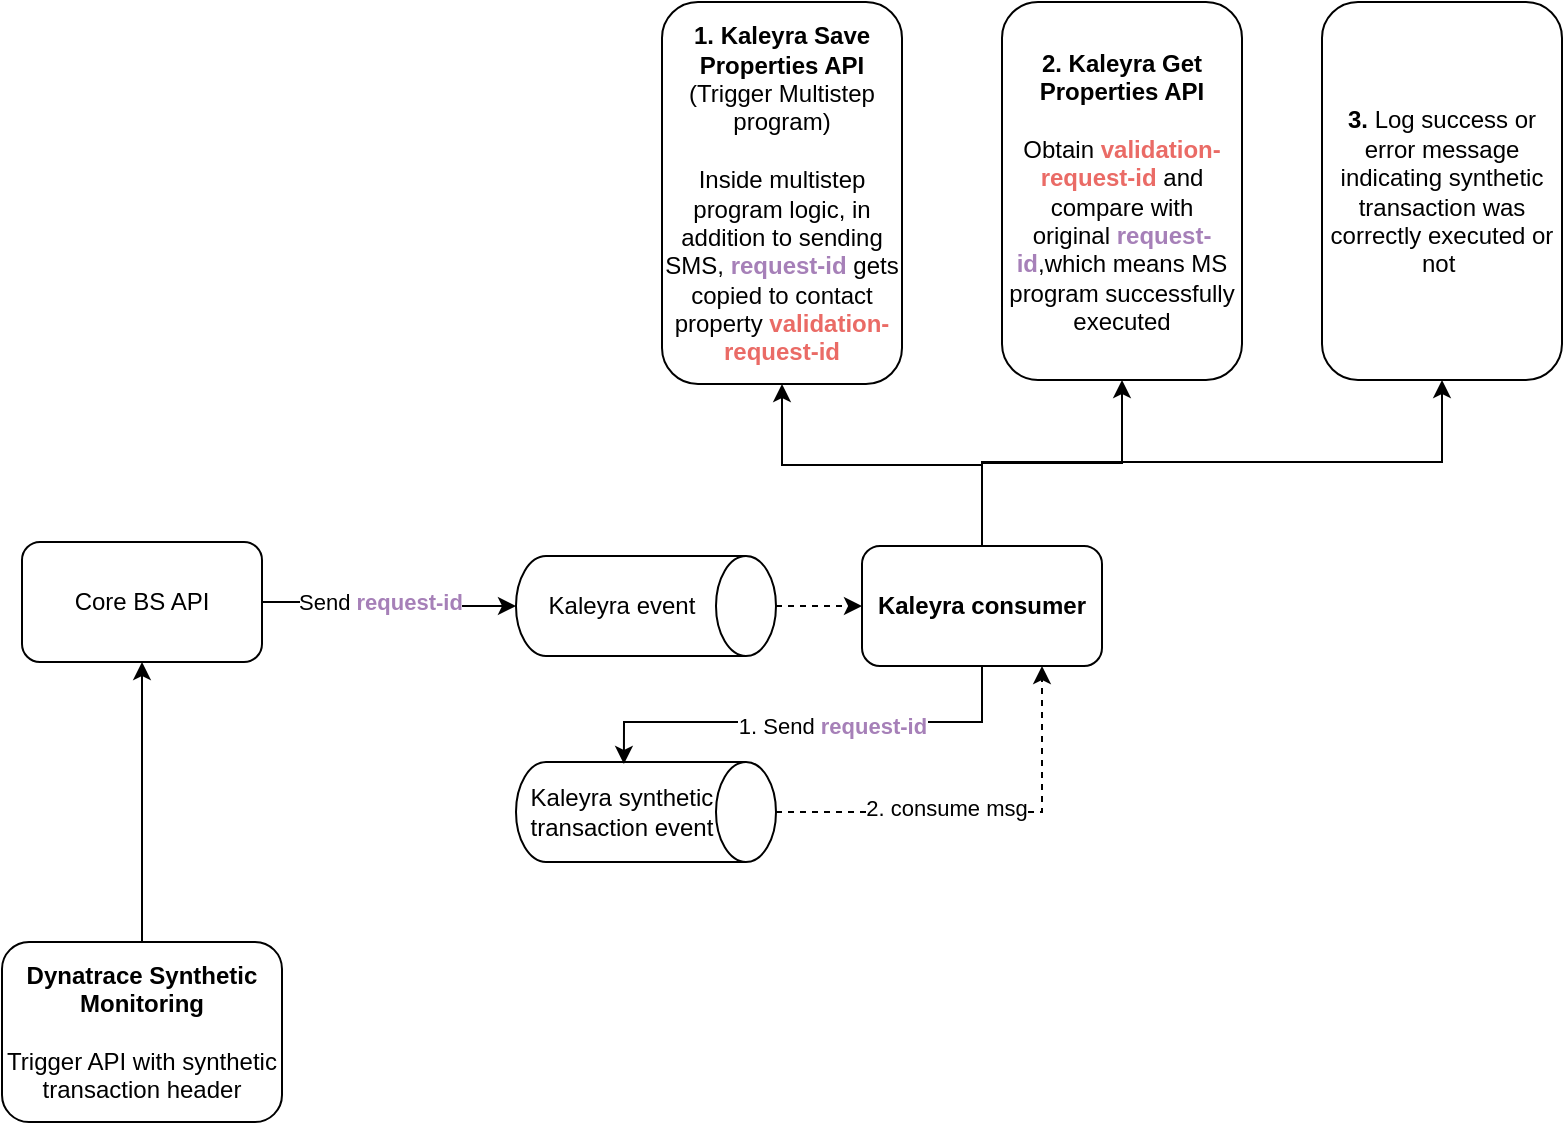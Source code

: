 <mxfile version="24.7.2" type="github">
  <diagram name="Page-1" id="uqe_mdtUUAaG_SBx0GVA">
    <mxGraphModel dx="1434" dy="738" grid="1" gridSize="10" guides="1" tooltips="1" connect="1" arrows="1" fold="1" page="1" pageScale="1" pageWidth="850" pageHeight="1100" math="0" shadow="0">
      <root>
        <mxCell id="0" />
        <mxCell id="1" parent="0" />
        <mxCell id="PjiC9l44Q3XiG8fzUMRT-4" style="edgeStyle=orthogonalEdgeStyle;rounded=0;orthogonalLoop=1;jettySize=auto;html=1;" edge="1" parent="1" source="PjiC9l44Q3XiG8fzUMRT-2" target="PjiC9l44Q3XiG8fzUMRT-14">
          <mxGeometry relative="1" as="geometry">
            <mxPoint x="100.04" y="436" as="targetPoint" />
          </mxGeometry>
        </mxCell>
        <mxCell id="PjiC9l44Q3XiG8fzUMRT-2" value="&lt;b&gt;Dynatrace Synthetic Monitoring&lt;/b&gt;&lt;br&gt;&lt;br&gt;Trigger API with synthetic transaction header" style="rounded=1;whiteSpace=wrap;html=1;" vertex="1" parent="1">
          <mxGeometry x="30" y="640" width="140" height="90" as="geometry" />
        </mxCell>
        <mxCell id="PjiC9l44Q3XiG8fzUMRT-18" style="edgeStyle=orthogonalEdgeStyle;rounded=0;orthogonalLoop=1;jettySize=auto;html=1;exitX=0.5;exitY=0;exitDx=0;exitDy=0;exitPerimeter=0;entryX=0;entryY=0.5;entryDx=0;entryDy=0;dashed=1;" edge="1" parent="1" source="PjiC9l44Q3XiG8fzUMRT-5" target="PjiC9l44Q3XiG8fzUMRT-17">
          <mxGeometry relative="1" as="geometry" />
        </mxCell>
        <mxCell id="PjiC9l44Q3XiG8fzUMRT-5" value="Kaleyra event" style="shape=cylinder3;whiteSpace=wrap;html=1;boundedLbl=1;backgroundOutline=1;size=15;rotation=0;direction=south;" vertex="1" parent="1">
          <mxGeometry x="287" y="447" width="130" height="50" as="geometry" />
        </mxCell>
        <mxCell id="PjiC9l44Q3XiG8fzUMRT-6" style="edgeStyle=orthogonalEdgeStyle;rounded=0;orthogonalLoop=1;jettySize=auto;html=1;entryX=0.5;entryY=1;entryDx=0;entryDy=0;entryPerimeter=0;exitX=1;exitY=0.5;exitDx=0;exitDy=0;" edge="1" parent="1" source="PjiC9l44Q3XiG8fzUMRT-14" target="PjiC9l44Q3XiG8fzUMRT-5">
          <mxGeometry relative="1" as="geometry">
            <mxPoint x="167" y="480" as="sourcePoint" />
          </mxGeometry>
        </mxCell>
        <mxCell id="PjiC9l44Q3XiG8fzUMRT-9" value="Send &lt;b&gt;&lt;font color=&quot;#a680b8&quot;&gt;request-id&lt;/font&gt;&lt;/b&gt;" style="edgeLabel;html=1;align=center;verticalAlign=middle;resizable=0;points=[];" vertex="1" connectable="0" parent="PjiC9l44Q3XiG8fzUMRT-6">
          <mxGeometry x="-0.066" y="-4" relative="1" as="geometry">
            <mxPoint x="-1" y="-4" as="offset" />
          </mxGeometry>
        </mxCell>
        <mxCell id="PjiC9l44Q3XiG8fzUMRT-14" value="Core BS API" style="rounded=1;whiteSpace=wrap;html=1;" vertex="1" parent="1">
          <mxGeometry x="40" y="440" width="120" height="60" as="geometry" />
        </mxCell>
        <mxCell id="PjiC9l44Q3XiG8fzUMRT-25" value="" style="edgeStyle=orthogonalEdgeStyle;rounded=0;orthogonalLoop=1;jettySize=auto;html=1;" edge="1" parent="1" source="PjiC9l44Q3XiG8fzUMRT-17" target="PjiC9l44Q3XiG8fzUMRT-24">
          <mxGeometry relative="1" as="geometry" />
        </mxCell>
        <mxCell id="PjiC9l44Q3XiG8fzUMRT-31" value="" style="edgeStyle=orthogonalEdgeStyle;rounded=0;orthogonalLoop=1;jettySize=auto;html=1;" edge="1" parent="1" source="PjiC9l44Q3XiG8fzUMRT-17" target="PjiC9l44Q3XiG8fzUMRT-30">
          <mxGeometry relative="1" as="geometry" />
        </mxCell>
        <mxCell id="PjiC9l44Q3XiG8fzUMRT-37" value="" style="edgeStyle=orthogonalEdgeStyle;rounded=0;orthogonalLoop=1;jettySize=auto;html=1;" edge="1" parent="1" source="PjiC9l44Q3XiG8fzUMRT-17" target="PjiC9l44Q3XiG8fzUMRT-36">
          <mxGeometry relative="1" as="geometry">
            <Array as="points">
              <mxPoint x="520" y="400" />
              <mxPoint x="750" y="400" />
            </Array>
          </mxGeometry>
        </mxCell>
        <mxCell id="PjiC9l44Q3XiG8fzUMRT-17" value="&lt;b&gt;Kaleyra consumer&lt;/b&gt;" style="rounded=1;whiteSpace=wrap;html=1;" vertex="1" parent="1">
          <mxGeometry x="460" y="442" width="120" height="60" as="geometry" />
        </mxCell>
        <mxCell id="PjiC9l44Q3XiG8fzUMRT-24" value="&lt;b&gt;1.&lt;/b&gt; &lt;b&gt;Kaleyra Save Properties API&lt;/b&gt; (Trigger Multistep program)&lt;br&gt;&lt;br&gt;Inside multistep program logic, in addition to sending SMS,&lt;font style=&quot;font-weight: bold;&quot; color=&quot;#a680b8&quot;&gt;&amp;nbsp;request-id&lt;/font&gt;&amp;nbsp;gets copied to contact property &lt;b&gt;&lt;font color=&quot;#ea6b66&quot;&gt;validation-request-id&lt;/font&gt;&lt;/b&gt;" style="rounded=1;whiteSpace=wrap;html=1;" vertex="1" parent="1">
          <mxGeometry x="360" y="170" width="120" height="191" as="geometry" />
        </mxCell>
        <mxCell id="PjiC9l44Q3XiG8fzUMRT-28" style="edgeStyle=orthogonalEdgeStyle;rounded=0;orthogonalLoop=1;jettySize=auto;html=1;entryX=0.75;entryY=1;entryDx=0;entryDy=0;dashed=1;" edge="1" parent="1" source="PjiC9l44Q3XiG8fzUMRT-26" target="PjiC9l44Q3XiG8fzUMRT-17">
          <mxGeometry relative="1" as="geometry" />
        </mxCell>
        <mxCell id="PjiC9l44Q3XiG8fzUMRT-34" value="2. consume msg" style="edgeLabel;html=1;align=center;verticalAlign=middle;resizable=0;points=[];" vertex="1" connectable="0" parent="PjiC9l44Q3XiG8fzUMRT-28">
          <mxGeometry x="-0.175" y="2" relative="1" as="geometry">
            <mxPoint as="offset" />
          </mxGeometry>
        </mxCell>
        <mxCell id="PjiC9l44Q3XiG8fzUMRT-26" value="Kaleyra synthetic transaction event" style="shape=cylinder3;whiteSpace=wrap;html=1;boundedLbl=1;backgroundOutline=1;size=15;rotation=0;direction=south;" vertex="1" parent="1">
          <mxGeometry x="287" y="550" width="130" height="50" as="geometry" />
        </mxCell>
        <mxCell id="PjiC9l44Q3XiG8fzUMRT-27" style="edgeStyle=orthogonalEdgeStyle;rounded=0;orthogonalLoop=1;jettySize=auto;html=1;entryX=0.02;entryY=0.585;entryDx=0;entryDy=0;entryPerimeter=0;" edge="1" parent="1" source="PjiC9l44Q3XiG8fzUMRT-17" target="PjiC9l44Q3XiG8fzUMRT-26">
          <mxGeometry relative="1" as="geometry">
            <Array as="points">
              <mxPoint x="520" y="530" />
              <mxPoint x="341" y="530" />
            </Array>
          </mxGeometry>
        </mxCell>
        <mxCell id="PjiC9l44Q3XiG8fzUMRT-32" value="1. Send&amp;nbsp;&lt;b&gt;&lt;font color=&quot;#a680b8&quot;&gt;request-id&lt;/font&gt;&lt;/b&gt;" style="edgeLabel;html=1;align=center;verticalAlign=middle;resizable=0;points=[];" vertex="1" connectable="0" parent="PjiC9l44Q3XiG8fzUMRT-27">
          <mxGeometry x="-0.096" y="2" relative="1" as="geometry">
            <mxPoint as="offset" />
          </mxGeometry>
        </mxCell>
        <mxCell id="PjiC9l44Q3XiG8fzUMRT-30" value="&lt;b&gt;2. Kaleyra Get Properties API&lt;/b&gt;&lt;br&gt;&lt;br&gt;Obtain&amp;nbsp;&lt;b&gt;&lt;font color=&quot;#ea6b66&quot;&gt;validation-request-id&amp;nbsp;&lt;/font&gt;&lt;/b&gt;and compare with original&amp;nbsp;&lt;span style=&quot;color: rgb(166, 128, 184); font-weight: 700;&quot;&gt;request-id&lt;/span&gt;,which means MS program successfully executed" style="rounded=1;whiteSpace=wrap;html=1;" vertex="1" parent="1">
          <mxGeometry x="530" y="170" width="120" height="189" as="geometry" />
        </mxCell>
        <mxCell id="PjiC9l44Q3XiG8fzUMRT-36" value="&lt;b&gt;3.&lt;/b&gt; Log success or error message indicating synthetic transaction was correctly executed or not&amp;nbsp;" style="rounded=1;whiteSpace=wrap;html=1;" vertex="1" parent="1">
          <mxGeometry x="690" y="170" width="120" height="189" as="geometry" />
        </mxCell>
      </root>
    </mxGraphModel>
  </diagram>
</mxfile>
